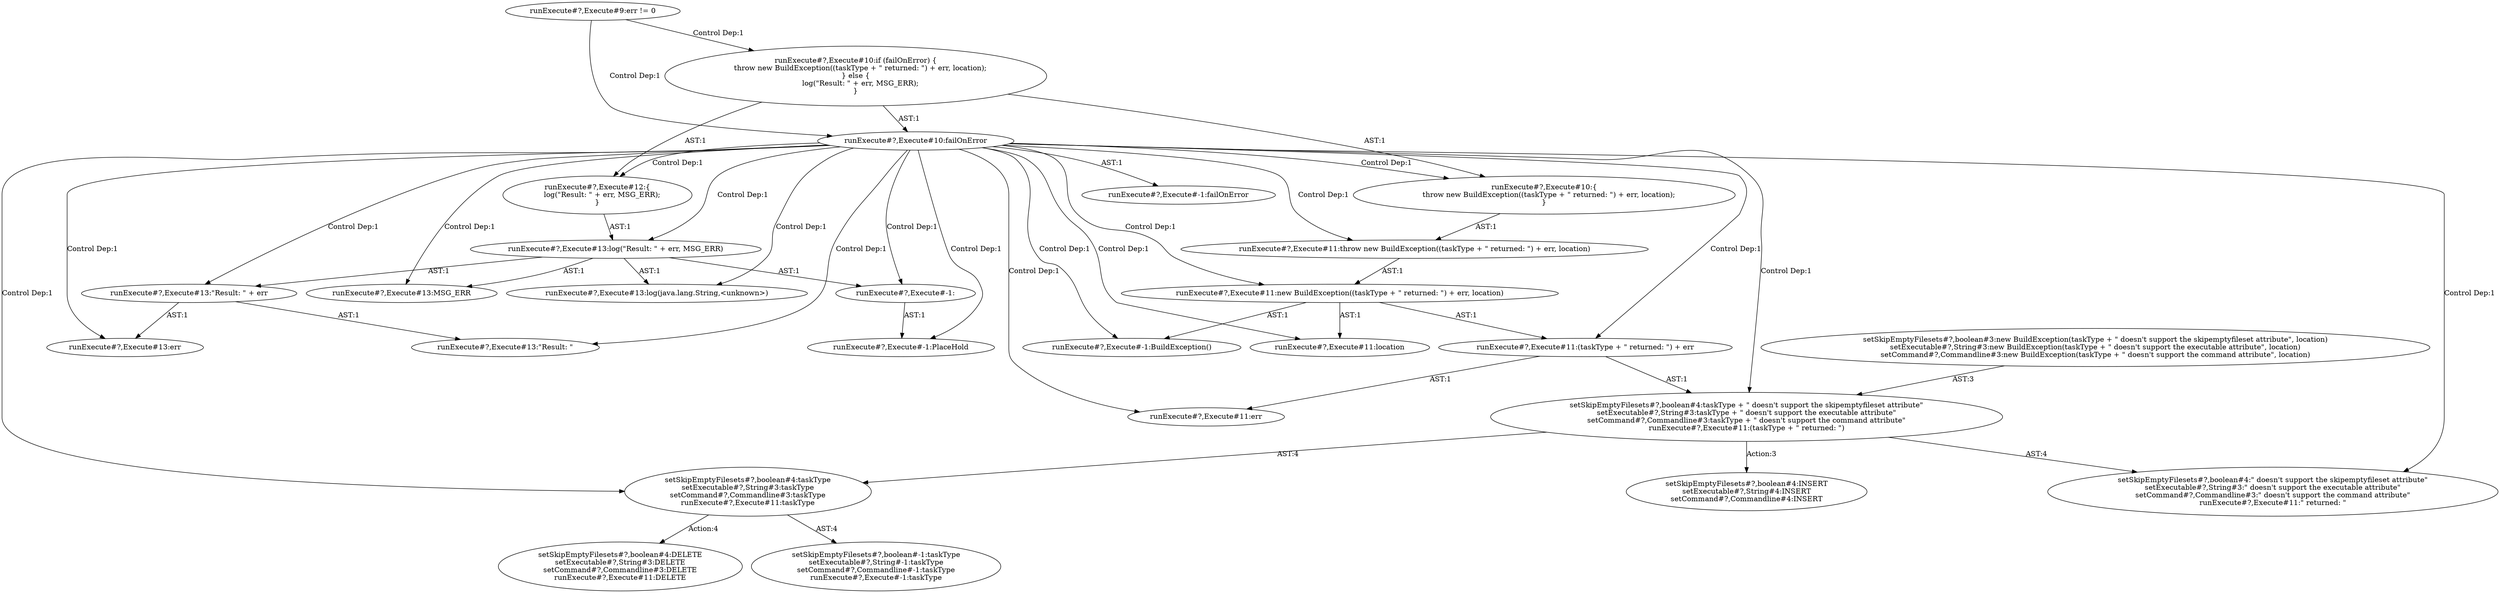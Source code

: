 digraph "Pattern" {
0 [label="setSkipEmptyFilesets#?,boolean#4:DELETE
setExecutable#?,String#3:DELETE
setCommand#?,Commandline#3:DELETE
runExecute#?,Execute#11:DELETE" shape=ellipse]
1 [label="setSkipEmptyFilesets#?,boolean#4:taskType
setExecutable#?,String#3:taskType
setCommand#?,Commandline#3:taskType
runExecute#?,Execute#11:taskType" shape=ellipse]
2 [label="setSkipEmptyFilesets#?,boolean#4:taskType + \" doesn\'t support the skipemptyfileset attribute\"
setExecutable#?,String#3:taskType + \" doesn\'t support the executable attribute\"
setCommand#?,Commandline#3:taskType + \" doesn\'t support the command attribute\"
runExecute#?,Execute#11:(taskType + \" returned: \")" shape=ellipse]
3 [label="setSkipEmptyFilesets#?,boolean#3:new BuildException(taskType + \" doesn\'t support the skipemptyfileset attribute\", location)
setExecutable#?,String#3:new BuildException(taskType + \" doesn\'t support the executable attribute\", location)
setCommand#?,Commandline#3:new BuildException(taskType + \" doesn\'t support the command attribute\", location)" shape=ellipse]
4 [label="setSkipEmptyFilesets#?,boolean#4:\" doesn\'t support the skipemptyfileset attribute\"
setExecutable#?,String#3:\" doesn\'t support the executable attribute\"
setCommand#?,Commandline#3:\" doesn\'t support the command attribute\"
runExecute#?,Execute#11:\" returned: \"" shape=ellipse]
5 [label="setSkipEmptyFilesets#?,boolean#4:INSERT
setExecutable#?,String#4:INSERT
setCommand#?,Commandline#4:INSERT" shape=ellipse]
6 [label="setSkipEmptyFilesets#?,boolean#-1:taskType
setExecutable#?,String#-1:taskType
setCommand#?,Commandline#-1:taskType
runExecute#?,Execute#-1:taskType" shape=ellipse]
7 [label="runExecute#?,Execute#-1:" shape=ellipse]
8 [label="runExecute#?,Execute#13:MSG_ERR" shape=ellipse]
9 [label="runExecute#?,Execute#13:\"Result: \" + err" shape=ellipse]
10 [label="runExecute#?,Execute#13:log(java.lang.String,<unknown>)" shape=ellipse]
11 [label="runExecute#?,Execute#9:err != 0" shape=ellipse]
12 [label="runExecute#?,Execute#13:err" shape=ellipse]
13 [label="runExecute#?,Execute#-1:BuildException()" shape=ellipse]
14 [label="runExecute#?,Execute#11:new BuildException((taskType + \" returned: \") + err, location)" shape=ellipse]
15 [label="runExecute#?,Execute#13:\"Result: \"" shape=ellipse]
16 [label="runExecute#?,Execute#10:failOnError" shape=ellipse]
17 [label="runExecute#?,Execute#11:err" shape=ellipse]
18 [label="runExecute#?,Execute#11:(taskType + \" returned: \") + err" shape=ellipse]
19 [label="runExecute#?,Execute#13:log(\"Result: \" + err, MSG_ERR)" shape=ellipse]
20 [label="runExecute#?,Execute#12:\{
    log(\"Result: \" + err, MSG_ERR);
\}" shape=ellipse]
21 [label="runExecute#?,Execute#10:if (failOnError) \{
    throw new BuildException((taskType + \" returned: \") + err, location);
\} else \{
    log(\"Result: \" + err, MSG_ERR);
\}" shape=ellipse]
22 [label="runExecute#?,Execute#-1:PlaceHold" shape=ellipse]
23 [label="runExecute#?,Execute#-1:failOnError" shape=ellipse]
24 [label="runExecute#?,Execute#11:throw new BuildException((taskType + \" returned: \") + err, location)" shape=ellipse]
25 [label="runExecute#?,Execute#11:location" shape=ellipse]
26 [label="runExecute#?,Execute#10:\{
    throw new BuildException((taskType + \" returned: \") + err, location);
\}" shape=ellipse]
1 -> 0 [label="Action:4"];
1 -> 6 [label="AST:4"];
2 -> 1 [label="AST:4"];
2 -> 4 [label="AST:4"];
2 -> 5 [label="Action:3"];
3 -> 2 [label="AST:3"];
7 -> 22 [label="AST:1"];
9 -> 15 [label="AST:1"];
9 -> 12 [label="AST:1"];
11 -> 21 [label="Control Dep:1"];
11 -> 16 [label="Control Dep:1"];
14 -> 13 [label="AST:1"];
14 -> 18 [label="AST:1"];
14 -> 25 [label="AST:1"];
16 -> 7 [label="Control Dep:1"];
16 -> 8 [label="Control Dep:1"];
16 -> 9 [label="Control Dep:1"];
16 -> 10 [label="Control Dep:1"];
16 -> 12 [label="Control Dep:1"];
16 -> 13 [label="Control Dep:1"];
16 -> 14 [label="Control Dep:1"];
16 -> 15 [label="Control Dep:1"];
16 -> 23 [label="AST:1"];
16 -> 26 [label="Control Dep:1"];
16 -> 24 [label="Control Dep:1"];
16 -> 18 [label="Control Dep:1"];
16 -> 2 [label="Control Dep:1"];
16 -> 1 [label="Control Dep:1"];
16 -> 4 [label="Control Dep:1"];
16 -> 17 [label="Control Dep:1"];
16 -> 25 [label="Control Dep:1"];
16 -> 20 [label="Control Dep:1"];
16 -> 19 [label="Control Dep:1"];
16 -> 22 [label="Control Dep:1"];
18 -> 17 [label="AST:1"];
18 -> 2 [label="AST:1"];
19 -> 7 [label="AST:1"];
19 -> 8 [label="AST:1"];
19 -> 9 [label="AST:1"];
19 -> 10 [label="AST:1"];
20 -> 19 [label="AST:1"];
21 -> 16 [label="AST:1"];
21 -> 20 [label="AST:1"];
21 -> 26 [label="AST:1"];
24 -> 14 [label="AST:1"];
26 -> 24 [label="AST:1"];
}